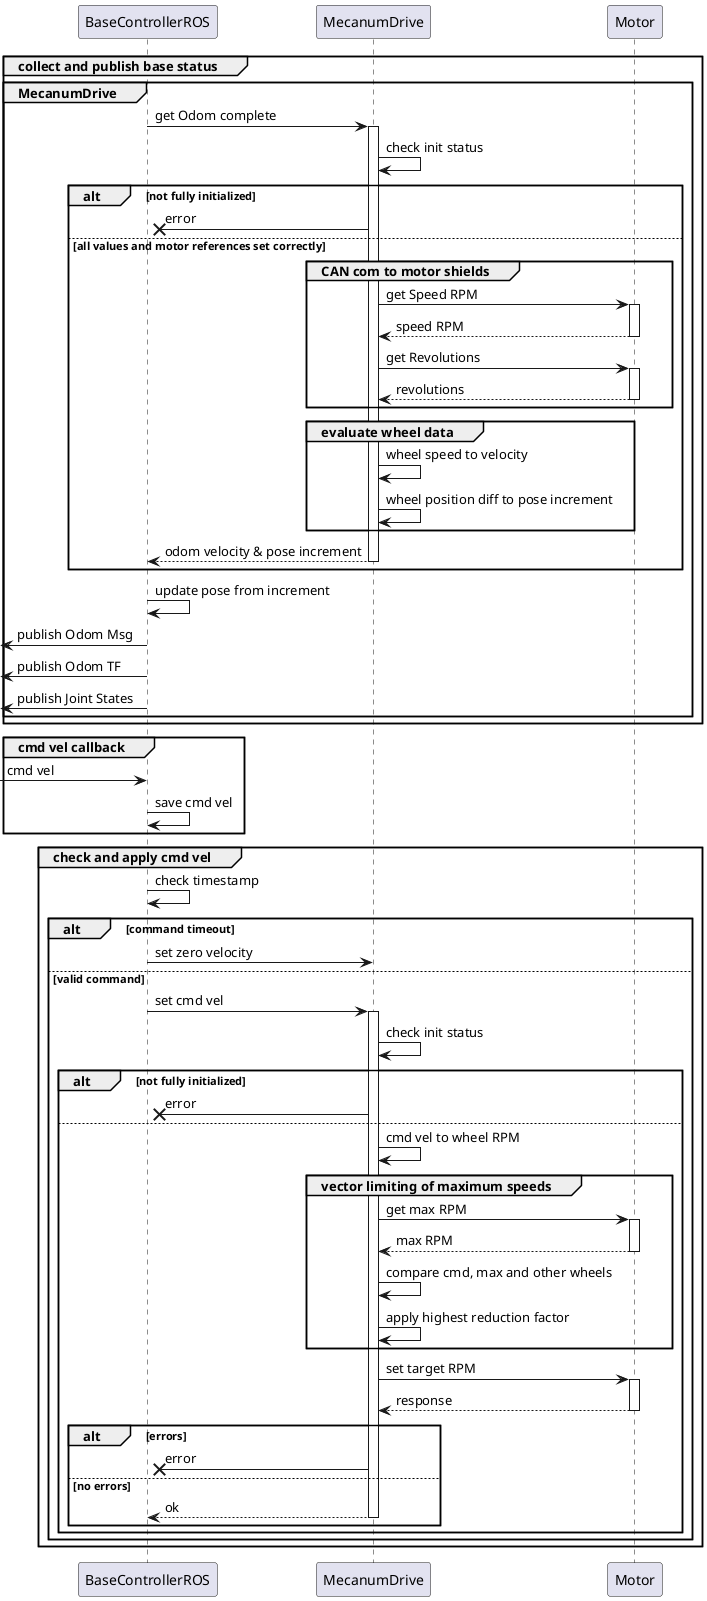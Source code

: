 @startuml

' status check

group collect and publish base status

   group MecanumDrive

      BaseControllerROS -> MecanumDrive ++: get Odom complete
      MecanumDrive -> MecanumDrive: check init status

      alt not fully initialized
         MecanumDrive ->x BaseControllerROS: error
      else all values and motor references set correctly

         group CAN com to motor shields
            MecanumDrive -> Motor ++: get Speed RPM
            return speed RPM
            MecanumDrive -> Motor ++: get Revolutions
            return revolutions
         end

         group evaluate wheel data
            MecanumDrive -> MecanumDrive: wheel speed to velocity
            MecanumDrive -> MecanumDrive: wheel position diff to pose increment
         end

         return odom velocity & pose increment
      end

      BaseControllerROS -> BaseControllerROS: update pose from increment
      [<- BaseControllerROS: publish Odom Msg
      [<- BaseControllerROS: publish Odom TF
      [<- BaseControllerROS: publish Joint States

   end
end


group cmd vel callback
   [-> BaseControllerROS: cmd vel
   BaseControllerROS -> BaseControllerROS: save cmd vel
end

group check and apply cmd vel
   BaseControllerROS -> BaseControllerROS: check timestamp
   alt command timeout
      BaseControllerROS -> MecanumDrive: set zero velocity
   else valid command 
      BaseControllerROS -> MecanumDrive ++: set cmd vel
      MecanumDrive -> MecanumDrive: check init status
      alt not fully initialized
         MecanumDrive ->x BaseControllerROS: error
      else
         MecanumDrive -> MecanumDrive: cmd vel to wheel RPM
         group vector limiting of maximum speeds 
         MecanumDrive -> Motor ++: get max RPM 
         return max RPM
         MecanumDrive -> MecanumDrive: compare cmd, max and other wheels
         MecanumDrive -> MecanumDrive: apply highest reduction factor
         end
         MecanumDrive -> Motor ++: set target RPM
         return response 

         alt errors
            MecanumDrive ->x BaseControllerROS: error
         else no errors 
            return ok
         end 
      end
   end

end
@enduml
